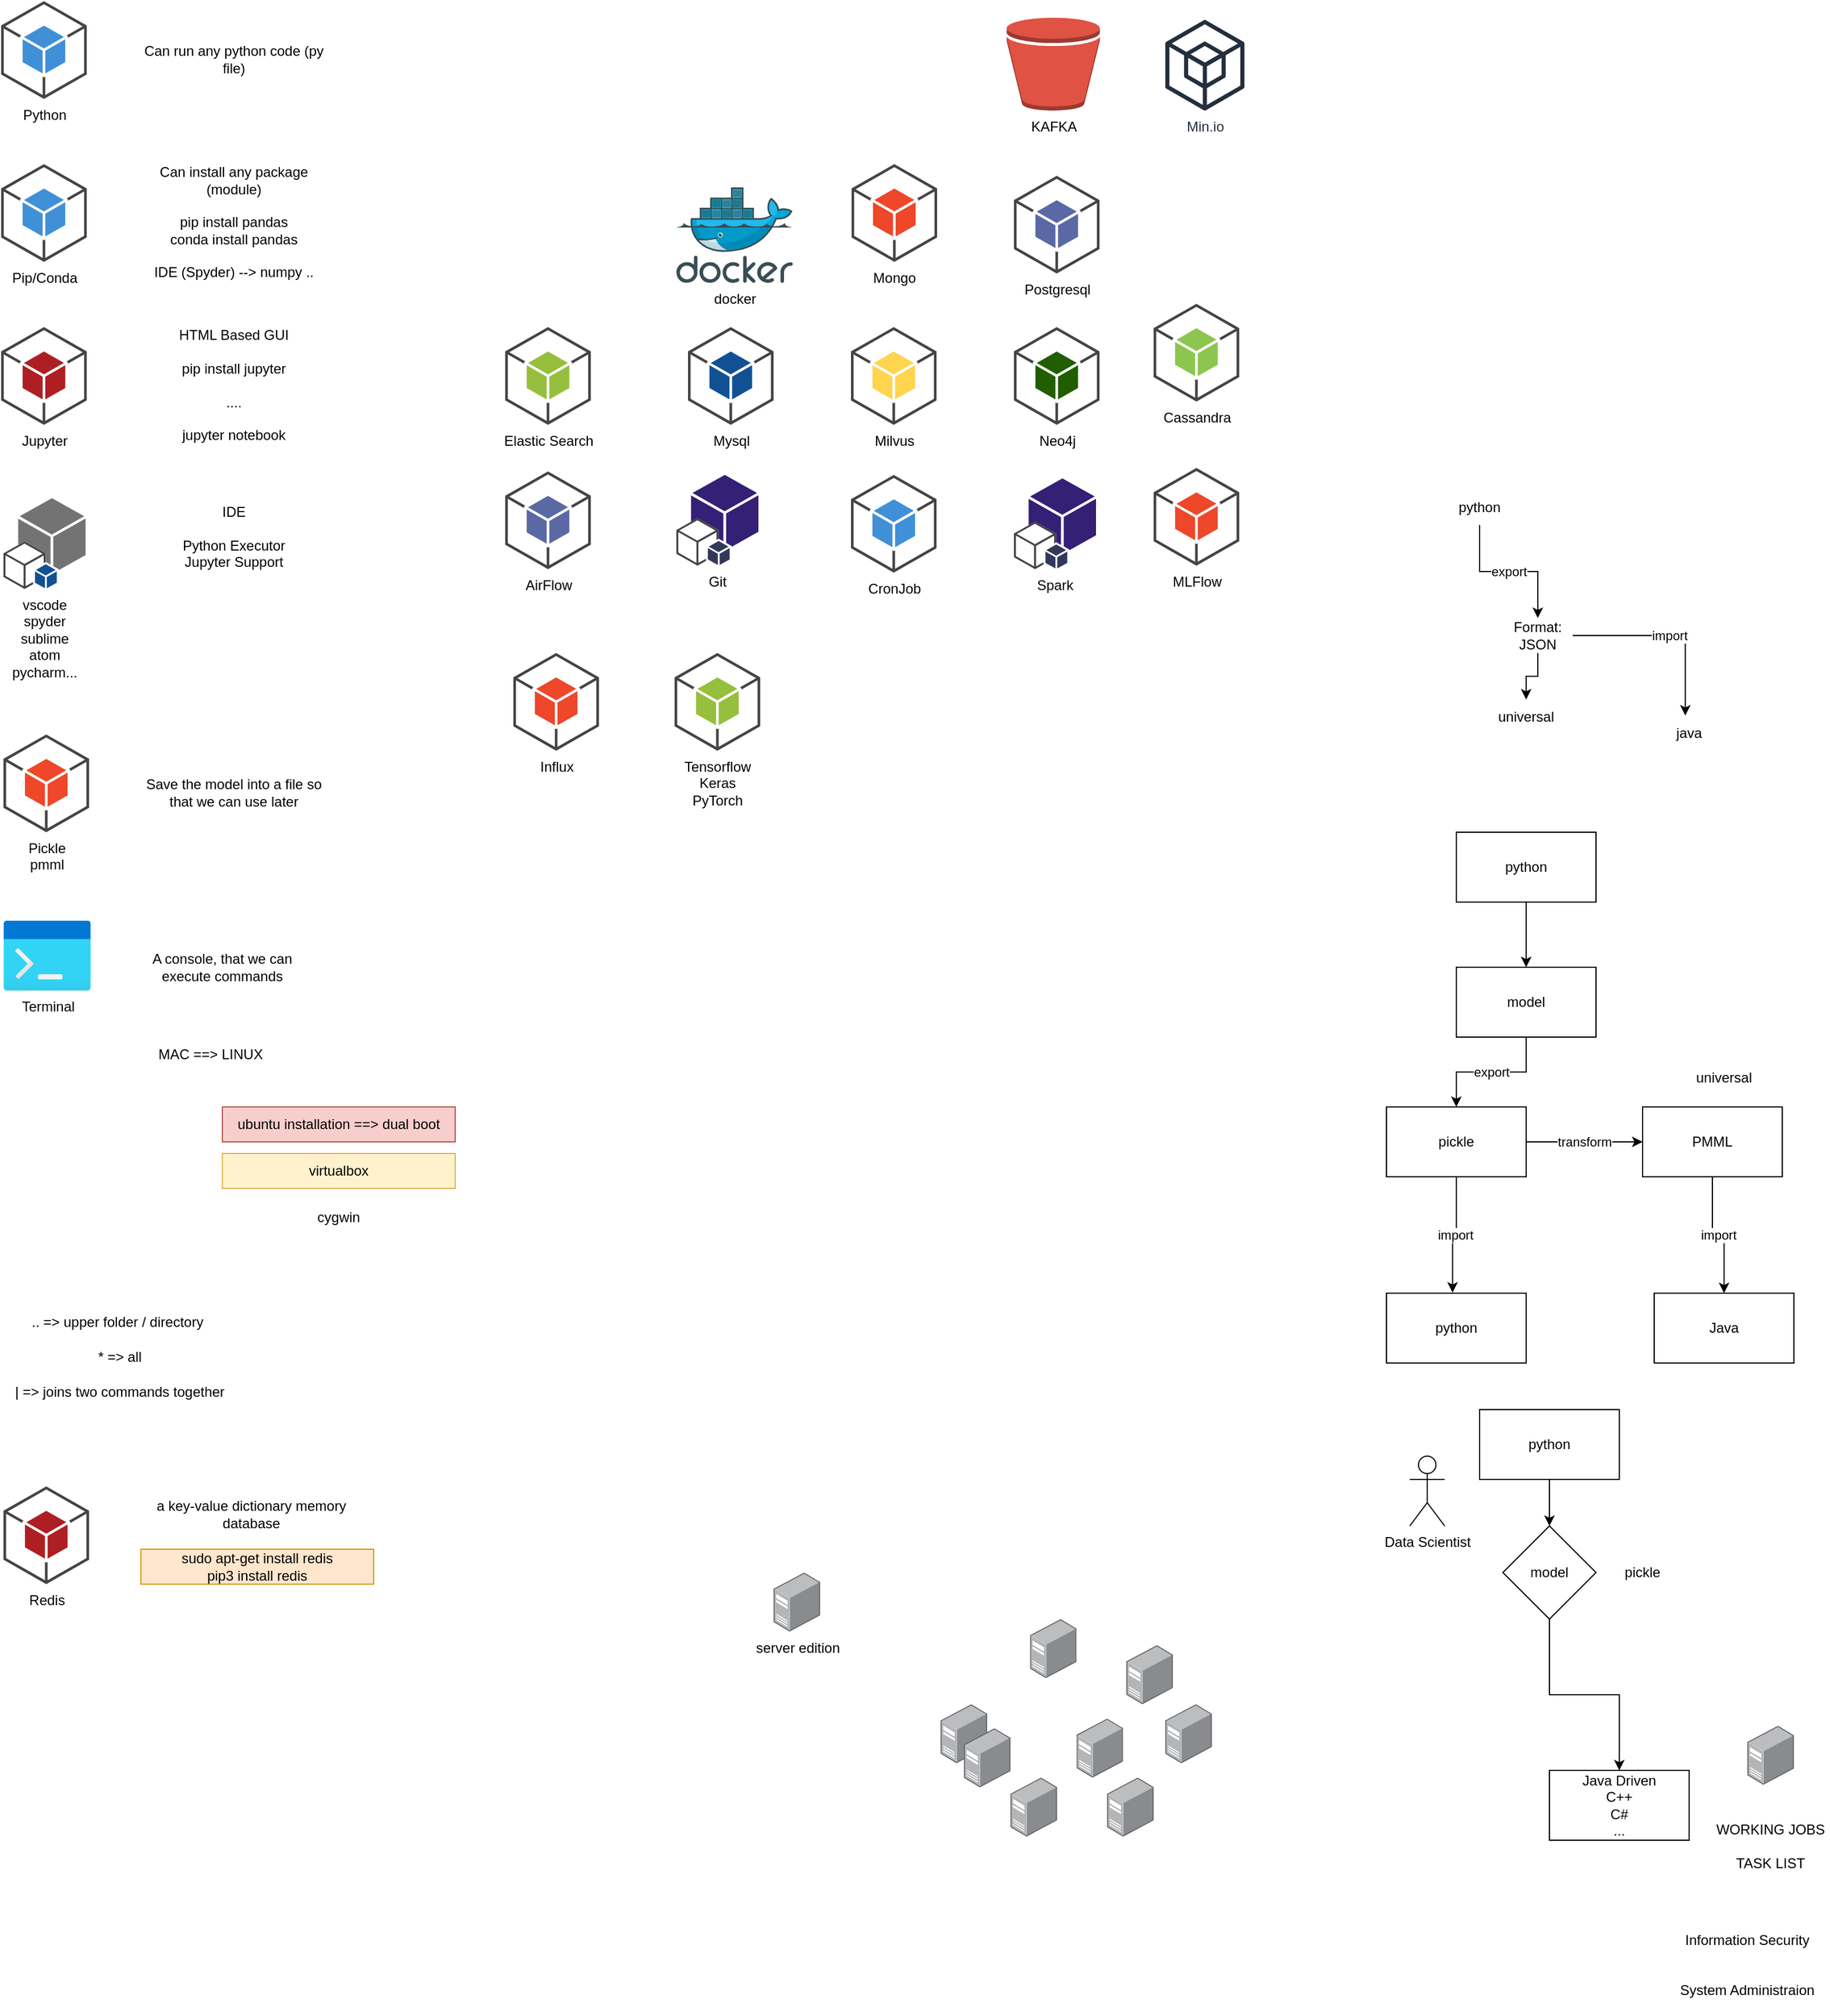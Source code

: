 <mxfile version="24.5.3" type="device" pages="2">
  <diagram name="Page-1" id="h0jfPwxJ-6DtE_2Xqa_f">
    <mxGraphModel dx="649" dy="401" grid="1" gridSize="10" guides="1" tooltips="1" connect="1" arrows="1" fold="1" page="1" pageScale="1" pageWidth="1654" pageHeight="1169" math="0" shadow="0">
      <root>
        <mxCell id="0" />
        <mxCell id="1" parent="0" />
        <mxCell id="Liype_hJzTzubb6RBMwC-1" value="KAFKA" style="outlineConnect=0;dashed=0;verticalLabelPosition=bottom;verticalAlign=top;align=center;html=1;shape=mxgraph.aws3.bucket;fillColor=#E05243;gradientColor=none;" vertex="1" parent="1">
          <mxGeometry x="903.75" y="94" width="80" height="80" as="geometry" />
        </mxCell>
        <mxCell id="Liype_hJzTzubb6RBMwC-4" value="docker" style="image;sketch=0;aspect=fixed;html=1;points=[];align=center;fontSize=12;image=img/lib/mscae/Docker.svg;" vertex="1" parent="1">
          <mxGeometry x="620" y="240" width="100" height="82" as="geometry" />
        </mxCell>
        <mxCell id="Liype_hJzTzubb6RBMwC-5" value="Terminal" style="image;aspect=fixed;html=1;points=[];align=center;fontSize=12;image=img/lib/azure2/general/Dev_Console.svg;" vertex="1" parent="1">
          <mxGeometry x="42" y="870" width="75" height="60" as="geometry" />
        </mxCell>
        <mxCell id="Liype_hJzTzubb6RBMwC-7" value="Redis" style="outlineConnect=0;dashed=0;verticalLabelPosition=bottom;verticalAlign=top;align=center;html=1;shape=mxgraph.aws3.android;fillColor=#AE1F23;gradientColor=none;" vertex="1" parent="1">
          <mxGeometry x="42" y="1356" width="73.5" height="84" as="geometry" />
        </mxCell>
        <mxCell id="Liype_hJzTzubb6RBMwC-8" value="Milvus" style="outlineConnect=0;dashed=0;verticalLabelPosition=bottom;verticalAlign=top;align=center;html=1;shape=mxgraph.aws3.android;fillColor=#FFD44F;gradientColor=none;" vertex="1" parent="1">
          <mxGeometry x="770" y="360" width="73.5" height="84" as="geometry" />
        </mxCell>
        <mxCell id="Liype_hJzTzubb6RBMwC-9" value="Elastic Search" style="outlineConnect=0;dashed=0;verticalLabelPosition=bottom;verticalAlign=top;align=center;html=1;shape=mxgraph.aws3.android;fillColor=#96BF3D;gradientColor=none;" vertex="1" parent="1">
          <mxGeometry x="473" y="360" width="73.5" height="84" as="geometry" />
        </mxCell>
        <mxCell id="Liype_hJzTzubb6RBMwC-11" value="CronJob" style="outlineConnect=0;dashed=0;verticalLabelPosition=bottom;verticalAlign=top;align=center;html=1;shape=mxgraph.aws3.android;fillColor=#4090D7;gradientColor=none;" vertex="1" parent="1">
          <mxGeometry x="770" y="487" width="73.5" height="84" as="geometry" />
        </mxCell>
        <mxCell id="Liype_hJzTzubb6RBMwC-12" value="Mongo" style="outlineConnect=0;dashed=0;verticalLabelPosition=bottom;verticalAlign=top;align=center;html=1;shape=mxgraph.aws3.android;fillColor=#EE472A;gradientColor=none;" vertex="1" parent="1">
          <mxGeometry x="770.5" y="220" width="73.5" height="84" as="geometry" />
        </mxCell>
        <mxCell id="Liype_hJzTzubb6RBMwC-13" value="Neo4j" style="outlineConnect=0;dashed=0;verticalLabelPosition=bottom;verticalAlign=top;align=center;html=1;shape=mxgraph.aws3.android;fillColor=#205E00;gradientColor=none;" vertex="1" parent="1">
          <mxGeometry x="910" y="360" width="73.5" height="84" as="geometry" />
        </mxCell>
        <mxCell id="Liype_hJzTzubb6RBMwC-15" value="Mysql" style="outlineConnect=0;dashed=0;verticalLabelPosition=bottom;verticalAlign=top;align=center;html=1;shape=mxgraph.aws3.android;fillColor=#115193;gradientColor=none;" vertex="1" parent="1">
          <mxGeometry x="630" y="360" width="73.5" height="84" as="geometry" />
        </mxCell>
        <mxCell id="Liype_hJzTzubb6RBMwC-16" value="Postgresql" style="outlineConnect=0;dashed=0;verticalLabelPosition=bottom;verticalAlign=top;align=center;html=1;shape=mxgraph.aws3.android;fillColor=#5A69A4;gradientColor=none;" vertex="1" parent="1">
          <mxGeometry x="910" y="230" width="73.5" height="84" as="geometry" />
        </mxCell>
        <mxCell id="Liype_hJzTzubb6RBMwC-17" value="Cassandra" style="outlineConnect=0;dashed=0;verticalLabelPosition=bottom;verticalAlign=top;align=center;html=1;shape=mxgraph.aws3.android;fillColor=#8CC64F;gradientColor=none;" vertex="1" parent="1">
          <mxGeometry x="1030" y="340" width="73.5" height="84" as="geometry" />
        </mxCell>
        <mxCell id="Liype_hJzTzubb6RBMwC-18" value="Min.io" style="sketch=0;outlineConnect=0;fontColor=#232F3E;gradientColor=none;fillColor=#232F3D;strokeColor=none;dashed=0;verticalLabelPosition=bottom;verticalAlign=top;align=center;html=1;fontSize=12;fontStyle=0;aspect=fixed;pointerEvents=1;shape=mxgraph.aws4.external_sdk;" vertex="1" parent="1">
          <mxGeometry x="1040" y="96" width="68" height="78" as="geometry" />
        </mxCell>
        <mxCell id="Liype_hJzTzubb6RBMwC-19" value="Spark" style="outlineConnect=0;dashed=0;verticalLabelPosition=bottom;verticalAlign=top;align=center;html=1;shape=mxgraph.aws3.toolkit_for_eclipse;fillColor=#342074;gradientColor=none;" vertex="1" parent="1">
          <mxGeometry x="910" y="490" width="70.5" height="78" as="geometry" />
        </mxCell>
        <mxCell id="Liype_hJzTzubb6RBMwC-20" value="Git" style="outlineConnect=0;dashed=0;verticalLabelPosition=bottom;verticalAlign=top;align=center;html=1;shape=mxgraph.aws3.toolkit_for_eclipse;fillColor=#342074;gradientColor=none;" vertex="1" parent="1">
          <mxGeometry x="620" y="487" width="70.5" height="78" as="geometry" />
        </mxCell>
        <mxCell id="Liype_hJzTzubb6RBMwC-21" value="MLFlow" style="outlineConnect=0;dashed=0;verticalLabelPosition=bottom;verticalAlign=top;align=center;html=1;shape=mxgraph.aws3.android;fillColor=#EE472A;gradientColor=none;" vertex="1" parent="1">
          <mxGeometry x="1030" y="481" width="73.5" height="84" as="geometry" />
        </mxCell>
        <mxCell id="Liype_hJzTzubb6RBMwC-22" value="Pip/Conda" style="outlineConnect=0;dashed=0;verticalLabelPosition=bottom;verticalAlign=top;align=center;html=1;shape=mxgraph.aws3.android;fillColor=#4090D7;gradientColor=none;" vertex="1" parent="1">
          <mxGeometry x="40" y="220" width="73.5" height="84" as="geometry" />
        </mxCell>
        <mxCell id="Liype_hJzTzubb6RBMwC-23" value="Jupyter" style="outlineConnect=0;dashed=0;verticalLabelPosition=bottom;verticalAlign=top;align=center;html=1;shape=mxgraph.aws3.android;fillColor=#AE1F23;gradientColor=none;" vertex="1" parent="1">
          <mxGeometry x="40" y="360" width="73.5" height="84" as="geometry" />
        </mxCell>
        <mxCell id="Liype_hJzTzubb6RBMwC-24" value="AirFlow" style="outlineConnect=0;dashed=0;verticalLabelPosition=bottom;verticalAlign=top;align=center;html=1;shape=mxgraph.aws3.android;fillColor=#5A69A4;gradientColor=none;" vertex="1" parent="1">
          <mxGeometry x="473" y="484" width="73.5" height="84" as="geometry" />
        </mxCell>
        <mxCell id="Liype_hJzTzubb6RBMwC-26" value="Pickle&lt;div&gt;pmml&lt;/div&gt;" style="outlineConnect=0;dashed=0;verticalLabelPosition=bottom;verticalAlign=top;align=center;html=1;shape=mxgraph.aws3.android;fillColor=#EE472A;gradientColor=none;" vertex="1" parent="1">
          <mxGeometry x="42" y="710" width="73.5" height="84" as="geometry" />
        </mxCell>
        <mxCell id="Liype_hJzTzubb6RBMwC-27" value="Influx" style="outlineConnect=0;dashed=0;verticalLabelPosition=bottom;verticalAlign=top;align=center;html=1;shape=mxgraph.aws3.android;fillColor=#EE472A;gradientColor=none;" vertex="1" parent="1">
          <mxGeometry x="480" y="640" width="73.5" height="84" as="geometry" />
        </mxCell>
        <mxCell id="Liype_hJzTzubb6RBMwC-28" value="Tensorflow&lt;div&gt;Keras&lt;/div&gt;&lt;div&gt;PyTorch&lt;/div&gt;" style="outlineConnect=0;dashed=0;verticalLabelPosition=bottom;verticalAlign=top;align=center;html=1;shape=mxgraph.aws3.android;fillColor=#96BF3D;gradientColor=none;" vertex="1" parent="1">
          <mxGeometry x="618.5" y="640" width="73.5" height="84" as="geometry" />
        </mxCell>
        <mxCell id="Liype_hJzTzubb6RBMwC-29" value="Python" style="outlineConnect=0;dashed=0;verticalLabelPosition=bottom;verticalAlign=top;align=center;html=1;shape=mxgraph.aws3.android;fillColor=#4090D7;gradientColor=none;" vertex="1" parent="1">
          <mxGeometry x="40" y="80" width="73.5" height="84" as="geometry" />
        </mxCell>
        <mxCell id="Liype_hJzTzubb6RBMwC-30" value="Can run any python code (py file)" style="text;html=1;align=center;verticalAlign=middle;whiteSpace=wrap;rounded=0;" vertex="1" parent="1">
          <mxGeometry x="160" y="80" width="160" height="100" as="geometry" />
        </mxCell>
        <mxCell id="Liype_hJzTzubb6RBMwC-31" value="Can install any package (module)&lt;div&gt;&lt;br&gt;&lt;/div&gt;&lt;div&gt;pip install pandas&lt;/div&gt;&lt;div&gt;conda install pandas&lt;/div&gt;&lt;div&gt;&lt;br&gt;IDE (Spyder) --&amp;gt; numpy ..&lt;/div&gt;" style="text;html=1;align=center;verticalAlign=middle;whiteSpace=wrap;rounded=0;" vertex="1" parent="1">
          <mxGeometry x="160" y="220" width="160" height="100" as="geometry" />
        </mxCell>
        <mxCell id="Liype_hJzTzubb6RBMwC-32" value="HTML Based GUI&lt;div&gt;&lt;br&gt;&lt;/div&gt;&lt;div&gt;pip install jupyter&lt;/div&gt;&lt;div&gt;&lt;br&gt;&lt;/div&gt;&lt;div&gt;....&lt;/div&gt;&lt;div&gt;&lt;br&gt;&lt;/div&gt;&lt;div&gt;jupyter notebook&lt;/div&gt;" style="text;html=1;align=center;verticalAlign=middle;whiteSpace=wrap;rounded=0;" vertex="1" parent="1">
          <mxGeometry x="160" y="360" width="160" height="100" as="geometry" />
        </mxCell>
        <mxCell id="Liype_hJzTzubb6RBMwC-33" value="vscode&lt;div&gt;spyder&lt;/div&gt;&lt;div&gt;sublime&lt;/div&gt;&lt;div&gt;atom&lt;/div&gt;&lt;div&gt;pycharm...&lt;/div&gt;" style="outlineConnect=0;dashed=0;verticalLabelPosition=bottom;verticalAlign=top;align=center;html=1;shape=mxgraph.aws3.toolkit_for_windows_powershell;fillColor=#737373;gradientColor=none;" vertex="1" parent="1">
          <mxGeometry x="42" y="507" width="70.5" height="78" as="geometry" />
        </mxCell>
        <mxCell id="Liype_hJzTzubb6RBMwC-34" value="IDE&lt;div&gt;&lt;br&gt;&lt;/div&gt;&lt;div&gt;Python Executor&lt;/div&gt;&lt;div&gt;Jupyter Support&lt;/div&gt;" style="text;html=1;align=center;verticalAlign=middle;whiteSpace=wrap;rounded=0;" vertex="1" parent="1">
          <mxGeometry x="160" y="490" width="160" height="100" as="geometry" />
        </mxCell>
        <mxCell id="Liype_hJzTzubb6RBMwC-35" value="Save the model into a file so that we can use later" style="text;html=1;align=center;verticalAlign=middle;whiteSpace=wrap;rounded=0;" vertex="1" parent="1">
          <mxGeometry x="160" y="710" width="160" height="100" as="geometry" />
        </mxCell>
        <mxCell id="Liype_hJzTzubb6RBMwC-42" style="edgeStyle=orthogonalEdgeStyle;rounded=0;orthogonalLoop=1;jettySize=auto;html=1;" edge="1" parent="1" source="Liype_hJzTzubb6RBMwC-36" target="Liype_hJzTzubb6RBMwC-41">
          <mxGeometry relative="1" as="geometry" />
        </mxCell>
        <mxCell id="Liype_hJzTzubb6RBMwC-36" value="Format: JSON" style="text;html=1;align=center;verticalAlign=middle;whiteSpace=wrap;rounded=0;" vertex="1" parent="1">
          <mxGeometry x="1330" y="610" width="60" height="30" as="geometry" />
        </mxCell>
        <mxCell id="Liype_hJzTzubb6RBMwC-38" value="export" style="edgeStyle=orthogonalEdgeStyle;rounded=0;orthogonalLoop=1;jettySize=auto;html=1;entryX=0.5;entryY=0;entryDx=0;entryDy=0;" edge="1" parent="1" source="Liype_hJzTzubb6RBMwC-37" target="Liype_hJzTzubb6RBMwC-36">
          <mxGeometry relative="1" as="geometry" />
        </mxCell>
        <mxCell id="Liype_hJzTzubb6RBMwC-37" value="python" style="text;html=1;align=center;verticalAlign=middle;whiteSpace=wrap;rounded=0;" vertex="1" parent="1">
          <mxGeometry x="1280" y="500" width="60" height="30" as="geometry" />
        </mxCell>
        <mxCell id="Liype_hJzTzubb6RBMwC-39" value="java" style="text;html=1;align=center;verticalAlign=middle;whiteSpace=wrap;rounded=0;" vertex="1" parent="1">
          <mxGeometry x="1460" y="694" width="60" height="30" as="geometry" />
        </mxCell>
        <mxCell id="Liype_hJzTzubb6RBMwC-40" value="import" style="edgeStyle=orthogonalEdgeStyle;rounded=0;orthogonalLoop=1;jettySize=auto;html=1;entryX=0.445;entryY=-0.008;entryDx=0;entryDy=0;entryPerimeter=0;" edge="1" parent="1" source="Liype_hJzTzubb6RBMwC-36" target="Liype_hJzTzubb6RBMwC-39">
          <mxGeometry relative="1" as="geometry" />
        </mxCell>
        <mxCell id="Liype_hJzTzubb6RBMwC-41" value="universal" style="text;html=1;align=center;verticalAlign=middle;whiteSpace=wrap;rounded=0;" vertex="1" parent="1">
          <mxGeometry x="1320" y="680" width="60" height="30" as="geometry" />
        </mxCell>
        <mxCell id="Liype_hJzTzubb6RBMwC-46" style="edgeStyle=orthogonalEdgeStyle;rounded=0;orthogonalLoop=1;jettySize=auto;html=1;entryX=0.5;entryY=0;entryDx=0;entryDy=0;" edge="1" parent="1" source="Liype_hJzTzubb6RBMwC-44" target="Liype_hJzTzubb6RBMwC-45">
          <mxGeometry relative="1" as="geometry" />
        </mxCell>
        <mxCell id="Liype_hJzTzubb6RBMwC-44" value="python" style="rounded=0;whiteSpace=wrap;html=1;" vertex="1" parent="1">
          <mxGeometry x="1290" y="794" width="120" height="60" as="geometry" />
        </mxCell>
        <mxCell id="Liype_hJzTzubb6RBMwC-48" value="export" style="edgeStyle=orthogonalEdgeStyle;rounded=0;orthogonalLoop=1;jettySize=auto;html=1;entryX=0.5;entryY=0;entryDx=0;entryDy=0;" edge="1" parent="1" source="Liype_hJzTzubb6RBMwC-45" target="Liype_hJzTzubb6RBMwC-47">
          <mxGeometry relative="1" as="geometry" />
        </mxCell>
        <mxCell id="Liype_hJzTzubb6RBMwC-45" value="model" style="rounded=0;whiteSpace=wrap;html=1;" vertex="1" parent="1">
          <mxGeometry x="1290" y="910" width="120" height="60" as="geometry" />
        </mxCell>
        <mxCell id="Liype_hJzTzubb6RBMwC-52" value="transform" style="edgeStyle=orthogonalEdgeStyle;rounded=0;orthogonalLoop=1;jettySize=auto;html=1;entryX=0;entryY=0.5;entryDx=0;entryDy=0;" edge="1" parent="1" source="Liype_hJzTzubb6RBMwC-47" target="Liype_hJzTzubb6RBMwC-51">
          <mxGeometry relative="1" as="geometry">
            <Array as="points">
              <mxPoint x="1380" y="1060" />
              <mxPoint x="1380" y="1060" />
            </Array>
          </mxGeometry>
        </mxCell>
        <mxCell id="Liype_hJzTzubb6RBMwC-47" value="pickle" style="rounded=0;whiteSpace=wrap;html=1;" vertex="1" parent="1">
          <mxGeometry x="1230" y="1030" width="120" height="60" as="geometry" />
        </mxCell>
        <mxCell id="Liype_hJzTzubb6RBMwC-49" value="python" style="rounded=0;whiteSpace=wrap;html=1;" vertex="1" parent="1">
          <mxGeometry x="1230" y="1190" width="120" height="60" as="geometry" />
        </mxCell>
        <mxCell id="Liype_hJzTzubb6RBMwC-50" value="import" style="edgeStyle=orthogonalEdgeStyle;rounded=0;orthogonalLoop=1;jettySize=auto;html=1;entryX=0.473;entryY=-0.008;entryDx=0;entryDy=0;entryPerimeter=0;" edge="1" parent="1" source="Liype_hJzTzubb6RBMwC-47" target="Liype_hJzTzubb6RBMwC-49">
          <mxGeometry relative="1" as="geometry" />
        </mxCell>
        <mxCell id="Liype_hJzTzubb6RBMwC-55" value="import" style="edgeStyle=orthogonalEdgeStyle;rounded=0;orthogonalLoop=1;jettySize=auto;html=1;entryX=0.5;entryY=0;entryDx=0;entryDy=0;" edge="1" parent="1" source="Liype_hJzTzubb6RBMwC-51" target="Liype_hJzTzubb6RBMwC-54">
          <mxGeometry relative="1" as="geometry" />
        </mxCell>
        <mxCell id="Liype_hJzTzubb6RBMwC-51" value="PMML" style="rounded=0;whiteSpace=wrap;html=1;" vertex="1" parent="1">
          <mxGeometry x="1450" y="1030" width="120" height="60" as="geometry" />
        </mxCell>
        <mxCell id="Liype_hJzTzubb6RBMwC-53" value="universal" style="text;html=1;align=center;verticalAlign=middle;whiteSpace=wrap;rounded=0;" vertex="1" parent="1">
          <mxGeometry x="1490" y="990" width="60" height="30" as="geometry" />
        </mxCell>
        <mxCell id="Liype_hJzTzubb6RBMwC-54" value="Java" style="rounded=0;whiteSpace=wrap;html=1;" vertex="1" parent="1">
          <mxGeometry x="1460" y="1190" width="120" height="60" as="geometry" />
        </mxCell>
        <mxCell id="Liype_hJzTzubb6RBMwC-56" value="" style="image;points=[];aspect=fixed;html=1;align=center;shadow=0;dashed=0;image=img/lib/allied_telesis/computer_and_terminals/Server_Desktop.svg;" vertex="1" parent="1">
          <mxGeometry x="1540" y="1561.65" width="40" height="50.7" as="geometry" />
        </mxCell>
        <mxCell id="Liype_hJzTzubb6RBMwC-57" value="Data Scientist" style="shape=umlActor;verticalLabelPosition=bottom;verticalAlign=top;html=1;outlineConnect=0;" vertex="1" parent="1">
          <mxGeometry x="1250" y="1330" width="30" height="60" as="geometry" />
        </mxCell>
        <mxCell id="Liype_hJzTzubb6RBMwC-60" style="edgeStyle=orthogonalEdgeStyle;rounded=0;orthogonalLoop=1;jettySize=auto;html=1;entryX=0.5;entryY=0;entryDx=0;entryDy=0;" edge="1" parent="1" source="Liype_hJzTzubb6RBMwC-58" target="Liype_hJzTzubb6RBMwC-59">
          <mxGeometry relative="1" as="geometry" />
        </mxCell>
        <mxCell id="Liype_hJzTzubb6RBMwC-58" value="python" style="rounded=0;whiteSpace=wrap;html=1;" vertex="1" parent="1">
          <mxGeometry x="1310" y="1290" width="120" height="60" as="geometry" />
        </mxCell>
        <mxCell id="Liype_hJzTzubb6RBMwC-63" style="edgeStyle=orthogonalEdgeStyle;rounded=0;orthogonalLoop=1;jettySize=auto;html=1;entryX=0.5;entryY=0;entryDx=0;entryDy=0;" edge="1" parent="1" source="Liype_hJzTzubb6RBMwC-59" target="Liype_hJzTzubb6RBMwC-62">
          <mxGeometry relative="1" as="geometry" />
        </mxCell>
        <mxCell id="Liype_hJzTzubb6RBMwC-59" value="model" style="rhombus;whiteSpace=wrap;html=1;" vertex="1" parent="1">
          <mxGeometry x="1330" y="1390" width="80" height="80" as="geometry" />
        </mxCell>
        <mxCell id="Liype_hJzTzubb6RBMwC-61" value="WORKING JOBS&lt;div&gt;&lt;br&gt;&lt;/div&gt;&lt;div&gt;TASK LIST&lt;/div&gt;" style="text;html=1;align=center;verticalAlign=middle;whiteSpace=wrap;rounded=0;" vertex="1" parent="1">
          <mxGeometry x="1510" y="1630" width="100" height="70" as="geometry" />
        </mxCell>
        <mxCell id="Liype_hJzTzubb6RBMwC-62" value="Java Driven&lt;div&gt;C++&lt;/div&gt;&lt;div&gt;C#&lt;/div&gt;&lt;div&gt;...&lt;/div&gt;" style="rounded=0;whiteSpace=wrap;html=1;" vertex="1" parent="1">
          <mxGeometry x="1370" y="1600" width="120" height="60" as="geometry" />
        </mxCell>
        <mxCell id="Liype_hJzTzubb6RBMwC-64" value="pickle" style="text;html=1;align=center;verticalAlign=middle;whiteSpace=wrap;rounded=0;" vertex="1" parent="1">
          <mxGeometry x="1420" y="1415" width="60" height="30" as="geometry" />
        </mxCell>
        <mxCell id="Liype_hJzTzubb6RBMwC-65" value="Information Security&lt;div&gt;&lt;br&gt;&lt;/div&gt;&lt;div&gt;&lt;br&gt;&lt;/div&gt;&lt;div&gt;System Administraion&lt;/div&gt;" style="text;html=1;align=center;verticalAlign=middle;whiteSpace=wrap;rounded=0;" vertex="1" parent="1">
          <mxGeometry x="1470" y="1724" width="140" height="86" as="geometry" />
        </mxCell>
        <mxCell id="Liype_hJzTzubb6RBMwC-66" value="A console, that we can execute commands" style="text;html=1;align=center;verticalAlign=middle;whiteSpace=wrap;rounded=0;" vertex="1" parent="1">
          <mxGeometry x="150" y="860" width="160" height="100" as="geometry" />
        </mxCell>
        <mxCell id="Liype_hJzTzubb6RBMwC-67" value="MAC ==&amp;gt; LINUX" style="text;html=1;align=center;verticalAlign=middle;whiteSpace=wrap;rounded=0;" vertex="1" parent="1">
          <mxGeometry x="160" y="970" width="120" height="30" as="geometry" />
        </mxCell>
        <mxCell id="Liype_hJzTzubb6RBMwC-68" value="ubuntu installation ==&amp;gt; dual boot" style="text;html=1;align=center;verticalAlign=middle;whiteSpace=wrap;rounded=0;fillColor=#f8cecc;strokeColor=#b85450;" vertex="1" parent="1">
          <mxGeometry x="230" y="1030" width="200" height="30" as="geometry" />
        </mxCell>
        <mxCell id="Liype_hJzTzubb6RBMwC-69" value="virtualbox" style="text;html=1;align=center;verticalAlign=middle;whiteSpace=wrap;rounded=0;fillColor=#fff2cc;strokeColor=#d6b656;" vertex="1" parent="1">
          <mxGeometry x="230" y="1070" width="200" height="30" as="geometry" />
        </mxCell>
        <mxCell id="Liype_hJzTzubb6RBMwC-70" value="cygwin" style="text;html=1;align=center;verticalAlign=middle;whiteSpace=wrap;rounded=0;" vertex="1" parent="1">
          <mxGeometry x="230" y="1110" width="200" height="30" as="geometry" />
        </mxCell>
        <mxCell id="Liype_hJzTzubb6RBMwC-71" value="server edition" style="image;points=[];aspect=fixed;html=1;align=center;shadow=0;dashed=0;image=img/lib/allied_telesis/computer_and_terminals/Server_Desktop.svg;" vertex="1" parent="1">
          <mxGeometry x="703.5" y="1430" width="40" height="50.7" as="geometry" />
        </mxCell>
        <mxCell id="Liype_hJzTzubb6RBMwC-72" value="" style="image;points=[];aspect=fixed;html=1;align=center;shadow=0;dashed=0;image=img/lib/allied_telesis/computer_and_terminals/Server_Desktop.svg;" vertex="1" parent="1">
          <mxGeometry x="847" y="1543.13" width="40" height="50.7" as="geometry" />
        </mxCell>
        <mxCell id="Liype_hJzTzubb6RBMwC-73" value="" style="image;points=[];aspect=fixed;html=1;align=center;shadow=0;dashed=0;image=img/lib/allied_telesis/computer_and_terminals/Server_Desktop.svg;" vertex="1" parent="1">
          <mxGeometry x="867" y="1563.83" width="40" height="50.7" as="geometry" />
        </mxCell>
        <mxCell id="Liype_hJzTzubb6RBMwC-74" value="" style="image;points=[];aspect=fixed;html=1;align=center;shadow=0;dashed=0;image=img/lib/allied_telesis/computer_and_terminals/Server_Desktop.svg;" vertex="1" parent="1">
          <mxGeometry x="990" y="1606.18" width="40" height="50.7" as="geometry" />
        </mxCell>
        <mxCell id="Liype_hJzTzubb6RBMwC-75" value="" style="image;points=[];aspect=fixed;html=1;align=center;shadow=0;dashed=0;image=img/lib/allied_telesis/computer_and_terminals/Server_Desktop.svg;" vertex="1" parent="1">
          <mxGeometry x="907" y="1606.18" width="40" height="50.7" as="geometry" />
        </mxCell>
        <mxCell id="Liype_hJzTzubb6RBMwC-76" value="" style="image;points=[];aspect=fixed;html=1;align=center;shadow=0;dashed=0;image=img/lib/allied_telesis/computer_and_terminals/Server_Desktop.svg;" vertex="1" parent="1">
          <mxGeometry x="963.75" y="1555.48" width="40" height="50.7" as="geometry" />
        </mxCell>
        <mxCell id="Liype_hJzTzubb6RBMwC-77" value="" style="image;points=[];aspect=fixed;html=1;align=center;shadow=0;dashed=0;image=img/lib/allied_telesis/computer_and_terminals/Server_Desktop.svg;" vertex="1" parent="1">
          <mxGeometry x="1040" y="1543.13" width="40" height="50.7" as="geometry" />
        </mxCell>
        <mxCell id="Liype_hJzTzubb6RBMwC-78" value="" style="image;points=[];aspect=fixed;html=1;align=center;shadow=0;dashed=0;image=img/lib/allied_telesis/computer_and_terminals/Server_Desktop.svg;" vertex="1" parent="1">
          <mxGeometry x="1006.5" y="1492.43" width="40" height="50.7" as="geometry" />
        </mxCell>
        <mxCell id="Liype_hJzTzubb6RBMwC-79" value="" style="image;points=[];aspect=fixed;html=1;align=center;shadow=0;dashed=0;image=img/lib/allied_telesis/computer_and_terminals/Server_Desktop.svg;" vertex="1" parent="1">
          <mxGeometry x="923.75" y="1470.0" width="40" height="50.7" as="geometry" />
        </mxCell>
        <mxCell id="Liype_hJzTzubb6RBMwC-80" value=".. =&amp;gt; upper folder / directory" style="text;html=1;align=center;verticalAlign=middle;whiteSpace=wrap;rounded=0;" vertex="1" parent="1">
          <mxGeometry x="40" y="1200" width="200" height="30" as="geometry" />
        </mxCell>
        <mxCell id="Liype_hJzTzubb6RBMwC-81" value="* =&amp;gt; all" style="text;html=1;align=center;verticalAlign=middle;whiteSpace=wrap;rounded=0;" vertex="1" parent="1">
          <mxGeometry x="42" y="1230" width="200" height="30" as="geometry" />
        </mxCell>
        <mxCell id="Liype_hJzTzubb6RBMwC-82" value="| =&amp;gt; joins two commands together" style="text;html=1;align=center;verticalAlign=middle;whiteSpace=wrap;rounded=0;" vertex="1" parent="1">
          <mxGeometry x="42" y="1260" width="200" height="30" as="geometry" />
        </mxCell>
        <mxCell id="Liype_hJzTzubb6RBMwC-83" value="a key-value dictionary memory database" style="text;html=1;align=center;verticalAlign=middle;whiteSpace=wrap;rounded=0;" vertex="1" parent="1">
          <mxGeometry x="150" y="1360" width="210" height="40" as="geometry" />
        </mxCell>
        <mxCell id="Liype_hJzTzubb6RBMwC-84" value="sudo apt-get install redis&lt;div&gt;pip3 install redis&lt;/div&gt;" style="text;html=1;align=center;verticalAlign=middle;whiteSpace=wrap;rounded=0;fillColor=#ffe6cc;strokeColor=#d79b00;" vertex="1" parent="1">
          <mxGeometry x="160" y="1410" width="200" height="30" as="geometry" />
        </mxCell>
      </root>
    </mxGraphModel>
  </diagram>
  <diagram id="C9OEQa8iyLgCRt6YLwmY" name="Page-2">
    <mxGraphModel dx="545" dy="337" grid="1" gridSize="10" guides="1" tooltips="1" connect="1" arrows="1" fold="1" page="1" pageScale="1" pageWidth="1654" pageHeight="1169" math="0" shadow="0">
      <root>
        <mxCell id="0" />
        <mxCell id="1" parent="0" />
        <mxCell id="VV33PpcPvvGSkBIkbI_b-1" value="" style="ellipse;whiteSpace=wrap;html=1;aspect=fixed;" vertex="1" parent="1">
          <mxGeometry x="250" y="270" width="430" height="430" as="geometry" />
        </mxCell>
        <mxCell id="VV33PpcPvvGSkBIkbI_b-2" value="most cases&lt;div&gt;&lt;br&gt;&lt;/div&gt;&lt;div&gt;&lt;br&gt;&lt;/div&gt;&lt;div&gt;dataset ==&amp;gt; smaller&amp;nbsp;&lt;/div&gt;&lt;div&gt;&lt;br&gt;&lt;/div&gt;&lt;div&gt;&lt;br&gt;&lt;/div&gt;&lt;div&gt;accuracy ==&amp;gt; higher&lt;/div&gt;" style="text;html=1;align=center;verticalAlign=middle;whiteSpace=wrap;rounded=0;" vertex="1" parent="1">
          <mxGeometry x="310" y="360" width="200" height="200" as="geometry" />
        </mxCell>
        <mxCell id="VV33PpcPvvGSkBIkbI_b-9" value="" style="shape=cylinder3;whiteSpace=wrap;html=1;boundedLbl=1;backgroundOutline=1;size=15;" vertex="1" parent="1">
          <mxGeometry x="800" y="420" width="120" height="200" as="geometry" />
        </mxCell>
        <mxCell id="VV33PpcPvvGSkBIkbI_b-10" value="" style="shape=cylinder3;whiteSpace=wrap;html=1;boundedLbl=1;backgroundOutline=1;size=15;" vertex="1" parent="1">
          <mxGeometry x="970" y="450" width="120" height="170" as="geometry" />
        </mxCell>
        <mxCell id="VV33PpcPvvGSkBIkbI_b-11" value="" style="endArrow=none;html=1;rounded=0;" edge="1" parent="1">
          <mxGeometry width="50" height="50" relative="1" as="geometry">
            <mxPoint x="1240" y="490" as="sourcePoint" />
            <mxPoint x="1230" y="480" as="targetPoint" />
            <Array as="points">
              <mxPoint x="1300" y="530" />
              <mxPoint x="1390" y="520" />
              <mxPoint x="1450" y="560" />
              <mxPoint x="1500" y="660" />
              <mxPoint x="1420" y="560" />
              <mxPoint x="1410" y="590" />
              <mxPoint x="1340" y="620" />
              <mxPoint x="1440" y="660" />
              <mxPoint x="1420" y="730" />
              <mxPoint x="1310" y="710" />
              <mxPoint x="1280" y="770" />
              <mxPoint x="1140" y="750" />
              <mxPoint x="1140" y="630" />
              <mxPoint x="1220" y="590" />
              <mxPoint x="1140" y="540" />
              <mxPoint x="1130" y="420" />
              <mxPoint x="1210" y="550" />
              <mxPoint x="1210" y="510" />
            </Array>
          </mxGeometry>
        </mxCell>
        <mxCell id="VV33PpcPvvGSkBIkbI_b-13" value="" style="ellipse;whiteSpace=wrap;html=1;aspect=fixed;fillColor=none;" vertex="1" parent="1">
          <mxGeometry x="1500" y="405" width="110" height="110" as="geometry" />
        </mxCell>
        <mxCell id="VV33PpcPvvGSkBIkbI_b-15" value="" style="triangle;whiteSpace=wrap;html=1;rotation=60;fillColor=#fff2cc;strokeColor=#d6b656;opacity=50;" vertex="1" parent="1">
          <mxGeometry x="1425" y="603" width="100" height="40" as="geometry" />
        </mxCell>
        <mxCell id="VV33PpcPvvGSkBIkbI_b-24" style="edgeStyle=orthogonalEdgeStyle;rounded=0;orthogonalLoop=1;jettySize=auto;html=1;entryX=1;entryY=0.5;entryDx=0;entryDy=0;" edge="1" parent="1" source="VV33PpcPvvGSkBIkbI_b-17" target="VV33PpcPvvGSkBIkbI_b-21">
          <mxGeometry relative="1" as="geometry" />
        </mxCell>
        <mxCell id="VV33PpcPvvGSkBIkbI_b-17" value="outlier" style="text;html=1;align=center;verticalAlign=middle;whiteSpace=wrap;rounded=0;" vertex="1" parent="1">
          <mxGeometry x="1540" y="630" width="60" height="30" as="geometry" />
        </mxCell>
        <mxCell id="VV33PpcPvvGSkBIkbI_b-18" value="vector" style="endArrow=none;html=1;rounded=0;" edge="1" parent="1">
          <mxGeometry width="50" height="50" relative="1" as="geometry">
            <mxPoint x="1410" y="510" as="sourcePoint" />
            <mxPoint x="1460" y="460" as="targetPoint" />
          </mxGeometry>
        </mxCell>
        <mxCell id="VV33PpcPvvGSkBIkbI_b-19" value="polygon" style="endArrow=none;html=1;rounded=0;" edge="1" parent="1">
          <mxGeometry width="50" height="50" relative="1" as="geometry">
            <mxPoint x="1450" y="450" as="sourcePoint" />
            <mxPoint x="1350" y="440" as="targetPoint" />
          </mxGeometry>
        </mxCell>
        <mxCell id="VV33PpcPvvGSkBIkbI_b-20" value="1" style="ellipse;whiteSpace=wrap;html=1;aspect=fixed;" vertex="1" parent="1">
          <mxGeometry x="1410" y="650" width="10" height="10" as="geometry" />
        </mxCell>
        <mxCell id="VV33PpcPvvGSkBIkbI_b-21" value="1" style="ellipse;whiteSpace=wrap;html=1;aspect=fixed;" vertex="1" parent="1">
          <mxGeometry x="1540" y="600" width="10" height="10" as="geometry" />
        </mxCell>
        <mxCell id="VV33PpcPvvGSkBIkbI_b-22" value="1" style="ellipse;whiteSpace=wrap;html=1;aspect=fixed;" vertex="1" parent="1">
          <mxGeometry x="1460" y="603" width="10" height="10" as="geometry" />
        </mxCell>
        <mxCell id="VV33PpcPvvGSkBIkbI_b-23" value="" style="endArrow=none;html=1;rounded=0;dashed=1;fillColor=#f8cecc;strokeColor=#b85450;" edge="1" parent="1">
          <mxGeometry width="50" height="50" relative="1" as="geometry">
            <mxPoint x="1415" y="580" as="sourcePoint" />
            <mxPoint x="1425" y="540" as="targetPoint" />
          </mxGeometry>
        </mxCell>
        <mxCell id="VV33PpcPvvGSkBIkbI_b-25" value="1" style="ellipse;whiteSpace=wrap;html=1;aspect=fixed;" vertex="1" parent="1">
          <mxGeometry x="1420" y="660" width="10" height="10" as="geometry" />
        </mxCell>
        <mxCell id="VV33PpcPvvGSkBIkbI_b-26" value="1" style="ellipse;whiteSpace=wrap;html=1;aspect=fixed;" vertex="1" parent="1">
          <mxGeometry x="1450" y="680" width="10" height="10" as="geometry" />
        </mxCell>
        <mxCell id="VV33PpcPvvGSkBIkbI_b-27" value="is it outlier or not?&lt;div&gt;anomaly, 1.5IQR&lt;/div&gt;" style="shape=process;whiteSpace=wrap;html=1;backgroundOutline=1;" vertex="1" parent="1">
          <mxGeometry x="1510" y="730" width="120" height="60" as="geometry" />
        </mxCell>
        <mxCell id="VV33PpcPvvGSkBIkbI_b-28" value="SVM" style="shape=process;whiteSpace=wrap;html=1;backgroundOutline=1;" vertex="1" parent="1">
          <mxGeometry x="1200" y="790" width="120" height="60" as="geometry" />
        </mxCell>
        <mxCell id="K9gxBcIcaubnREMI134Y-1" value="user 24823" style="shape=umlActor;verticalLabelPosition=bottom;verticalAlign=top;html=1;outlineConnect=0;" vertex="1" parent="1">
          <mxGeometry x="930" y="1280" width="30" height="60" as="geometry" />
        </mxCell>
        <mxCell id="K9gxBcIcaubnREMI134Y-2" value="post" style="shape=cylinder3;whiteSpace=wrap;html=1;boundedLbl=1;backgroundOutline=1;size=15;" vertex="1" parent="1">
          <mxGeometry x="1140" y="1185" width="60" height="80" as="geometry" />
        </mxCell>
        <mxCell id="K9gxBcIcaubnREMI134Y-3" value="friends" style="shape=cylinder3;whiteSpace=wrap;html=1;boundedLbl=1;backgroundOutline=1;size=15;" vertex="1" parent="1">
          <mxGeometry x="1210" y="1170" width="60" height="80" as="geometry" />
        </mxCell>
        <mxCell id="K9gxBcIcaubnREMI134Y-4" value="friends post" style="shape=cylinder3;whiteSpace=wrap;html=1;boundedLbl=1;backgroundOutline=1;size=15;" vertex="1" parent="1">
          <mxGeometry x="1290" y="1200" width="60" height="80" as="geometry" />
        </mxCell>
        <mxCell id="K9gxBcIcaubnREMI134Y-5" value="photos" style="shape=cylinder3;whiteSpace=wrap;html=1;boundedLbl=1;backgroundOutline=1;size=15;" vertex="1" parent="1">
          <mxGeometry x="1300" y="1330" width="60" height="80" as="geometry" />
        </mxCell>
        <mxCell id="K9gxBcIcaubnREMI134Y-6" value="" style="shape=cylinder3;whiteSpace=wrap;html=1;boundedLbl=1;backgroundOutline=1;size=15;" vertex="1" parent="1">
          <mxGeometry x="1370" y="1390" width="60" height="80" as="geometry" />
        </mxCell>
        <mxCell id="K9gxBcIcaubnREMI134Y-7" value="" style="shape=cylinder3;whiteSpace=wrap;html=1;boundedLbl=1;backgroundOutline=1;size=15;" vertex="1" parent="1">
          <mxGeometry x="1400" y="1450" width="60" height="80" as="geometry" />
        </mxCell>
        <mxCell id="K9gxBcIcaubnREMI134Y-10" style="edgeStyle=orthogonalEdgeStyle;rounded=0;orthogonalLoop=1;jettySize=auto;html=1;" edge="1" parent="1" source="K9gxBcIcaubnREMI134Y-8" target="K9gxBcIcaubnREMI134Y-2">
          <mxGeometry relative="1" as="geometry" />
        </mxCell>
        <mxCell id="K9gxBcIcaubnREMI134Y-12" style="edgeStyle=orthogonalEdgeStyle;rounded=0;orthogonalLoop=1;jettySize=auto;html=1;" edge="1" parent="1" source="K9gxBcIcaubnREMI134Y-8" target="K9gxBcIcaubnREMI134Y-5">
          <mxGeometry relative="1" as="geometry" />
        </mxCell>
        <mxCell id="K9gxBcIcaubnREMI134Y-14" style="edgeStyle=orthogonalEdgeStyle;rounded=0;orthogonalLoop=1;jettySize=auto;html=1;" edge="1" parent="1" source="K9gxBcIcaubnREMI134Y-8" target="K9gxBcIcaubnREMI134Y-7">
          <mxGeometry relative="1" as="geometry" />
        </mxCell>
        <mxCell id="K9gxBcIcaubnREMI134Y-16" style="edgeStyle=orthogonalEdgeStyle;rounded=0;orthogonalLoop=1;jettySize=auto;html=1;exitX=1;exitY=0.25;exitDx=0;exitDy=0;" edge="1" parent="1" source="K9gxBcIcaubnREMI134Y-8" target="K9gxBcIcaubnREMI134Y-4">
          <mxGeometry relative="1" as="geometry" />
        </mxCell>
        <mxCell id="K9gxBcIcaubnREMI134Y-8" value="facebook" style="shape=process;whiteSpace=wrap;html=1;backgroundOutline=1;" vertex="1" parent="1">
          <mxGeometry x="1050" y="1300" width="120" height="60" as="geometry" />
        </mxCell>
        <mxCell id="K9gxBcIcaubnREMI134Y-9" style="edgeStyle=orthogonalEdgeStyle;rounded=0;orthogonalLoop=1;jettySize=auto;html=1;entryX=-0.028;entryY=0.55;entryDx=0;entryDy=0;entryPerimeter=0;" edge="1" parent="1" source="K9gxBcIcaubnREMI134Y-1" target="K9gxBcIcaubnREMI134Y-8">
          <mxGeometry relative="1" as="geometry" />
        </mxCell>
        <mxCell id="K9gxBcIcaubnREMI134Y-11" style="edgeStyle=orthogonalEdgeStyle;rounded=0;orthogonalLoop=1;jettySize=auto;html=1;entryX=0.317;entryY=0.973;entryDx=0;entryDy=0;entryPerimeter=0;" edge="1" parent="1" source="K9gxBcIcaubnREMI134Y-8" target="K9gxBcIcaubnREMI134Y-3">
          <mxGeometry relative="1" as="geometry" />
        </mxCell>
        <mxCell id="K9gxBcIcaubnREMI134Y-13" style="edgeStyle=orthogonalEdgeStyle;rounded=0;orthogonalLoop=1;jettySize=auto;html=1;entryX=0.037;entryY=0.763;entryDx=0;entryDy=0;entryPerimeter=0;" edge="1" parent="1" source="K9gxBcIcaubnREMI134Y-8" target="K9gxBcIcaubnREMI134Y-6">
          <mxGeometry relative="1" as="geometry" />
        </mxCell>
        <mxCell id="K9gxBcIcaubnREMI134Y-15" value="1.5 billion" style="text;html=1;align=center;verticalAlign=middle;whiteSpace=wrap;rounded=0;" vertex="1" parent="1">
          <mxGeometry x="1000" y="1210" width="60" height="30" as="geometry" />
        </mxCell>
        <mxCell id="K9gxBcIcaubnREMI134Y-17" value="login" style="text;html=1;align=center;verticalAlign=middle;whiteSpace=wrap;rounded=0;" vertex="1" parent="1">
          <mxGeometry x="990" y="1330" width="60" height="30" as="geometry" />
        </mxCell>
        <mxCell id="K9gxBcIcaubnREMI134Y-18" value="15 saniye" style="text;html=1;align=center;verticalAlign=middle;whiteSpace=wrap;rounded=0;" vertex="1" parent="1">
          <mxGeometry x="1190" y="1415" width="60" height="30" as="geometry" />
        </mxCell>
        <mxCell id="K9gxBcIcaubnREMI134Y-19" value="" style="rounded=0;whiteSpace=wrap;html=1;" vertex="1" parent="1">
          <mxGeometry x="990" y="1450" width="80" height="210" as="geometry" />
        </mxCell>
        <mxCell id="K9gxBcIcaubnREMI134Y-20" value="" style="endArrow=none;dashed=1;html=1;dashPattern=1 3;strokeWidth=2;rounded=0;exitX=0.5;exitY=1;exitDx=0;exitDy=0;entryX=0.5;entryY=0;entryDx=0;entryDy=0;" edge="1" parent="1" source="K9gxBcIcaubnREMI134Y-19" target="K9gxBcIcaubnREMI134Y-19">
          <mxGeometry width="50" height="50" relative="1" as="geometry">
            <mxPoint x="1010" y="1450" as="sourcePoint" />
            <mxPoint x="1060" y="1400" as="targetPoint" />
          </mxGeometry>
        </mxCell>
        <mxCell id="K9gxBcIcaubnREMI134Y-21" value="key" style="text;html=1;align=center;verticalAlign=middle;whiteSpace=wrap;rounded=0;" vertex="1" parent="1">
          <mxGeometry x="980" y="1445" width="60" height="30" as="geometry" />
        </mxCell>
        <mxCell id="K9gxBcIcaubnREMI134Y-22" value="value" style="text;html=1;align=center;verticalAlign=middle;whiteSpace=wrap;rounded=0;" vertex="1" parent="1">
          <mxGeometry x="1020" y="1445" width="60" height="30" as="geometry" />
        </mxCell>
        <mxCell id="K9gxBcIcaubnREMI134Y-23" value="useer248..." style="text;html=1;align=center;verticalAlign=middle;whiteSpace=wrap;rounded=0;" vertex="1" parent="1">
          <mxGeometry x="980" y="1475" width="60" height="30" as="geometry" />
        </mxCell>
        <mxCell id="K9gxBcIcaubnREMI134Y-24" value="value=&amp;nbsp;" style="text;html=1;align=center;verticalAlign=middle;whiteSpace=wrap;rounded=0;" vertex="1" parent="1">
          <mxGeometry x="1090" y="1475" width="60" height="30" as="geometry" />
        </mxCell>
        <mxCell id="K9gxBcIcaubnREMI134Y-27" value="call" style="edgeStyle=orthogonalEdgeStyle;rounded=0;orthogonalLoop=1;jettySize=auto;html=1;entryX=0;entryY=0.5;entryDx=0;entryDy=0;" edge="1" parent="1" source="K9gxBcIcaubnREMI134Y-25" target="K9gxBcIcaubnREMI134Y-26">
          <mxGeometry relative="1" as="geometry" />
        </mxCell>
        <mxCell id="K9gxBcIcaubnREMI134Y-25" value="user" style="shape=umlActor;verticalLabelPosition=bottom;verticalAlign=top;html=1;outlineConnect=0;" vertex="1" parent="1">
          <mxGeometry x="790" y="1770" width="30" height="60" as="geometry" />
        </mxCell>
        <mxCell id="K9gxBcIcaubnREMI134Y-26" value="system&lt;div&gt;python code&lt;/div&gt;" style="shape=process;whiteSpace=wrap;html=1;backgroundOutline=1;" vertex="1" parent="1">
          <mxGeometry x="900" y="1780" width="120" height="60" as="geometry" />
        </mxCell>
        <mxCell id="K9gxBcIcaubnREMI134Y-29" style="edgeStyle=orthogonalEdgeStyle;rounded=0;orthogonalLoop=1;jettySize=auto;html=1;entryX=1;entryY=0.5;entryDx=0;entryDy=0;" edge="1" parent="1" source="K9gxBcIcaubnREMI134Y-28" target="K9gxBcIcaubnREMI134Y-26">
          <mxGeometry relative="1" as="geometry" />
        </mxCell>
        <mxCell id="K9gxBcIcaubnREMI134Y-28" value="agent" style="shape=umlActor;verticalLabelPosition=bottom;verticalAlign=top;html=1;outlineConnect=0;" vertex="1" parent="1">
          <mxGeometry x="1110" y="1770" width="30" height="60" as="geometry" />
        </mxCell>
        <mxCell id="K9gxBcIcaubnREMI134Y-30" value="redis" style="shape=cylinder3;whiteSpace=wrap;html=1;boundedLbl=1;backgroundOutline=1;size=15;" vertex="1" parent="1">
          <mxGeometry x="920" y="1890" width="60" height="80" as="geometry" />
        </mxCell>
        <mxCell id="K9gxBcIcaubnREMI134Y-31" style="edgeStyle=orthogonalEdgeStyle;rounded=0;orthogonalLoop=1;jettySize=auto;html=1;entryX=0.457;entryY=0.003;entryDx=0;entryDy=0;entryPerimeter=0;" edge="1" parent="1" source="K9gxBcIcaubnREMI134Y-26" target="K9gxBcIcaubnREMI134Y-30">
          <mxGeometry relative="1" as="geometry" />
        </mxCell>
        <mxCell id="K9gxBcIcaubnREMI134Y-33" style="edgeStyle=orthogonalEdgeStyle;rounded=0;orthogonalLoop=1;jettySize=auto;html=1;" edge="1" parent="1" source="K9gxBcIcaubnREMI134Y-32" target="K9gxBcIcaubnREMI134Y-30">
          <mxGeometry relative="1" as="geometry" />
        </mxCell>
        <mxCell id="K9gxBcIcaubnREMI134Y-32" value="&lt;div&gt;another&lt;/div&gt;program" style="rounded=0;whiteSpace=wrap;html=1;" vertex="1" parent="1">
          <mxGeometry x="1060" y="1990" width="120" height="60" as="geometry" />
        </mxCell>
      </root>
    </mxGraphModel>
  </diagram>
</mxfile>
